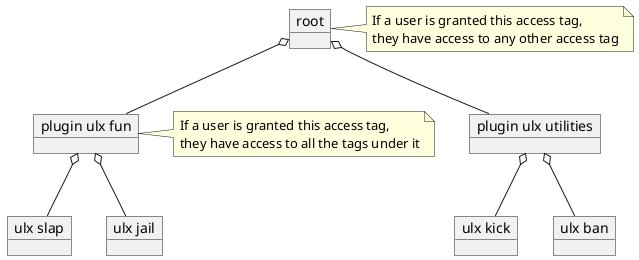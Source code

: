 @startuml
object root
note right: If a user is granted this access tag,\nthey have access to any other access tag

object "plugin ulx fun" as fun
note right: If a user is granted this access tag,\nthey have access to all the tags under it

object "plugin ulx utilities" as util
object "ulx slap" as slap
object "ulx jail" as jail
object "ulx kick" as kick
object "ulx ban" as ban

root o-- fun
root o-- util
fun o-- slap
fun o-- jail
util o-- kick
util o-- ban
@enduml
